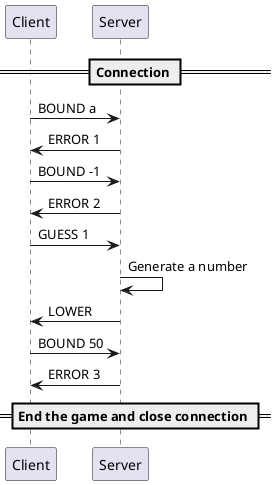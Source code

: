 @startuml
participant Client order 10
participant Server order 20

== Connection ==

Client->Server : BOUND a
Server->Client : ERROR 1

Client->Server : BOUND -1
Server->Client : ERROR 2

Client->Server : GUESS 1
Server->Server : Generate a number
Server->Client : LOWER

Client->Server : BOUND 50
Server->Client : ERROR 3

== End the game and close connection ==
@enduml
